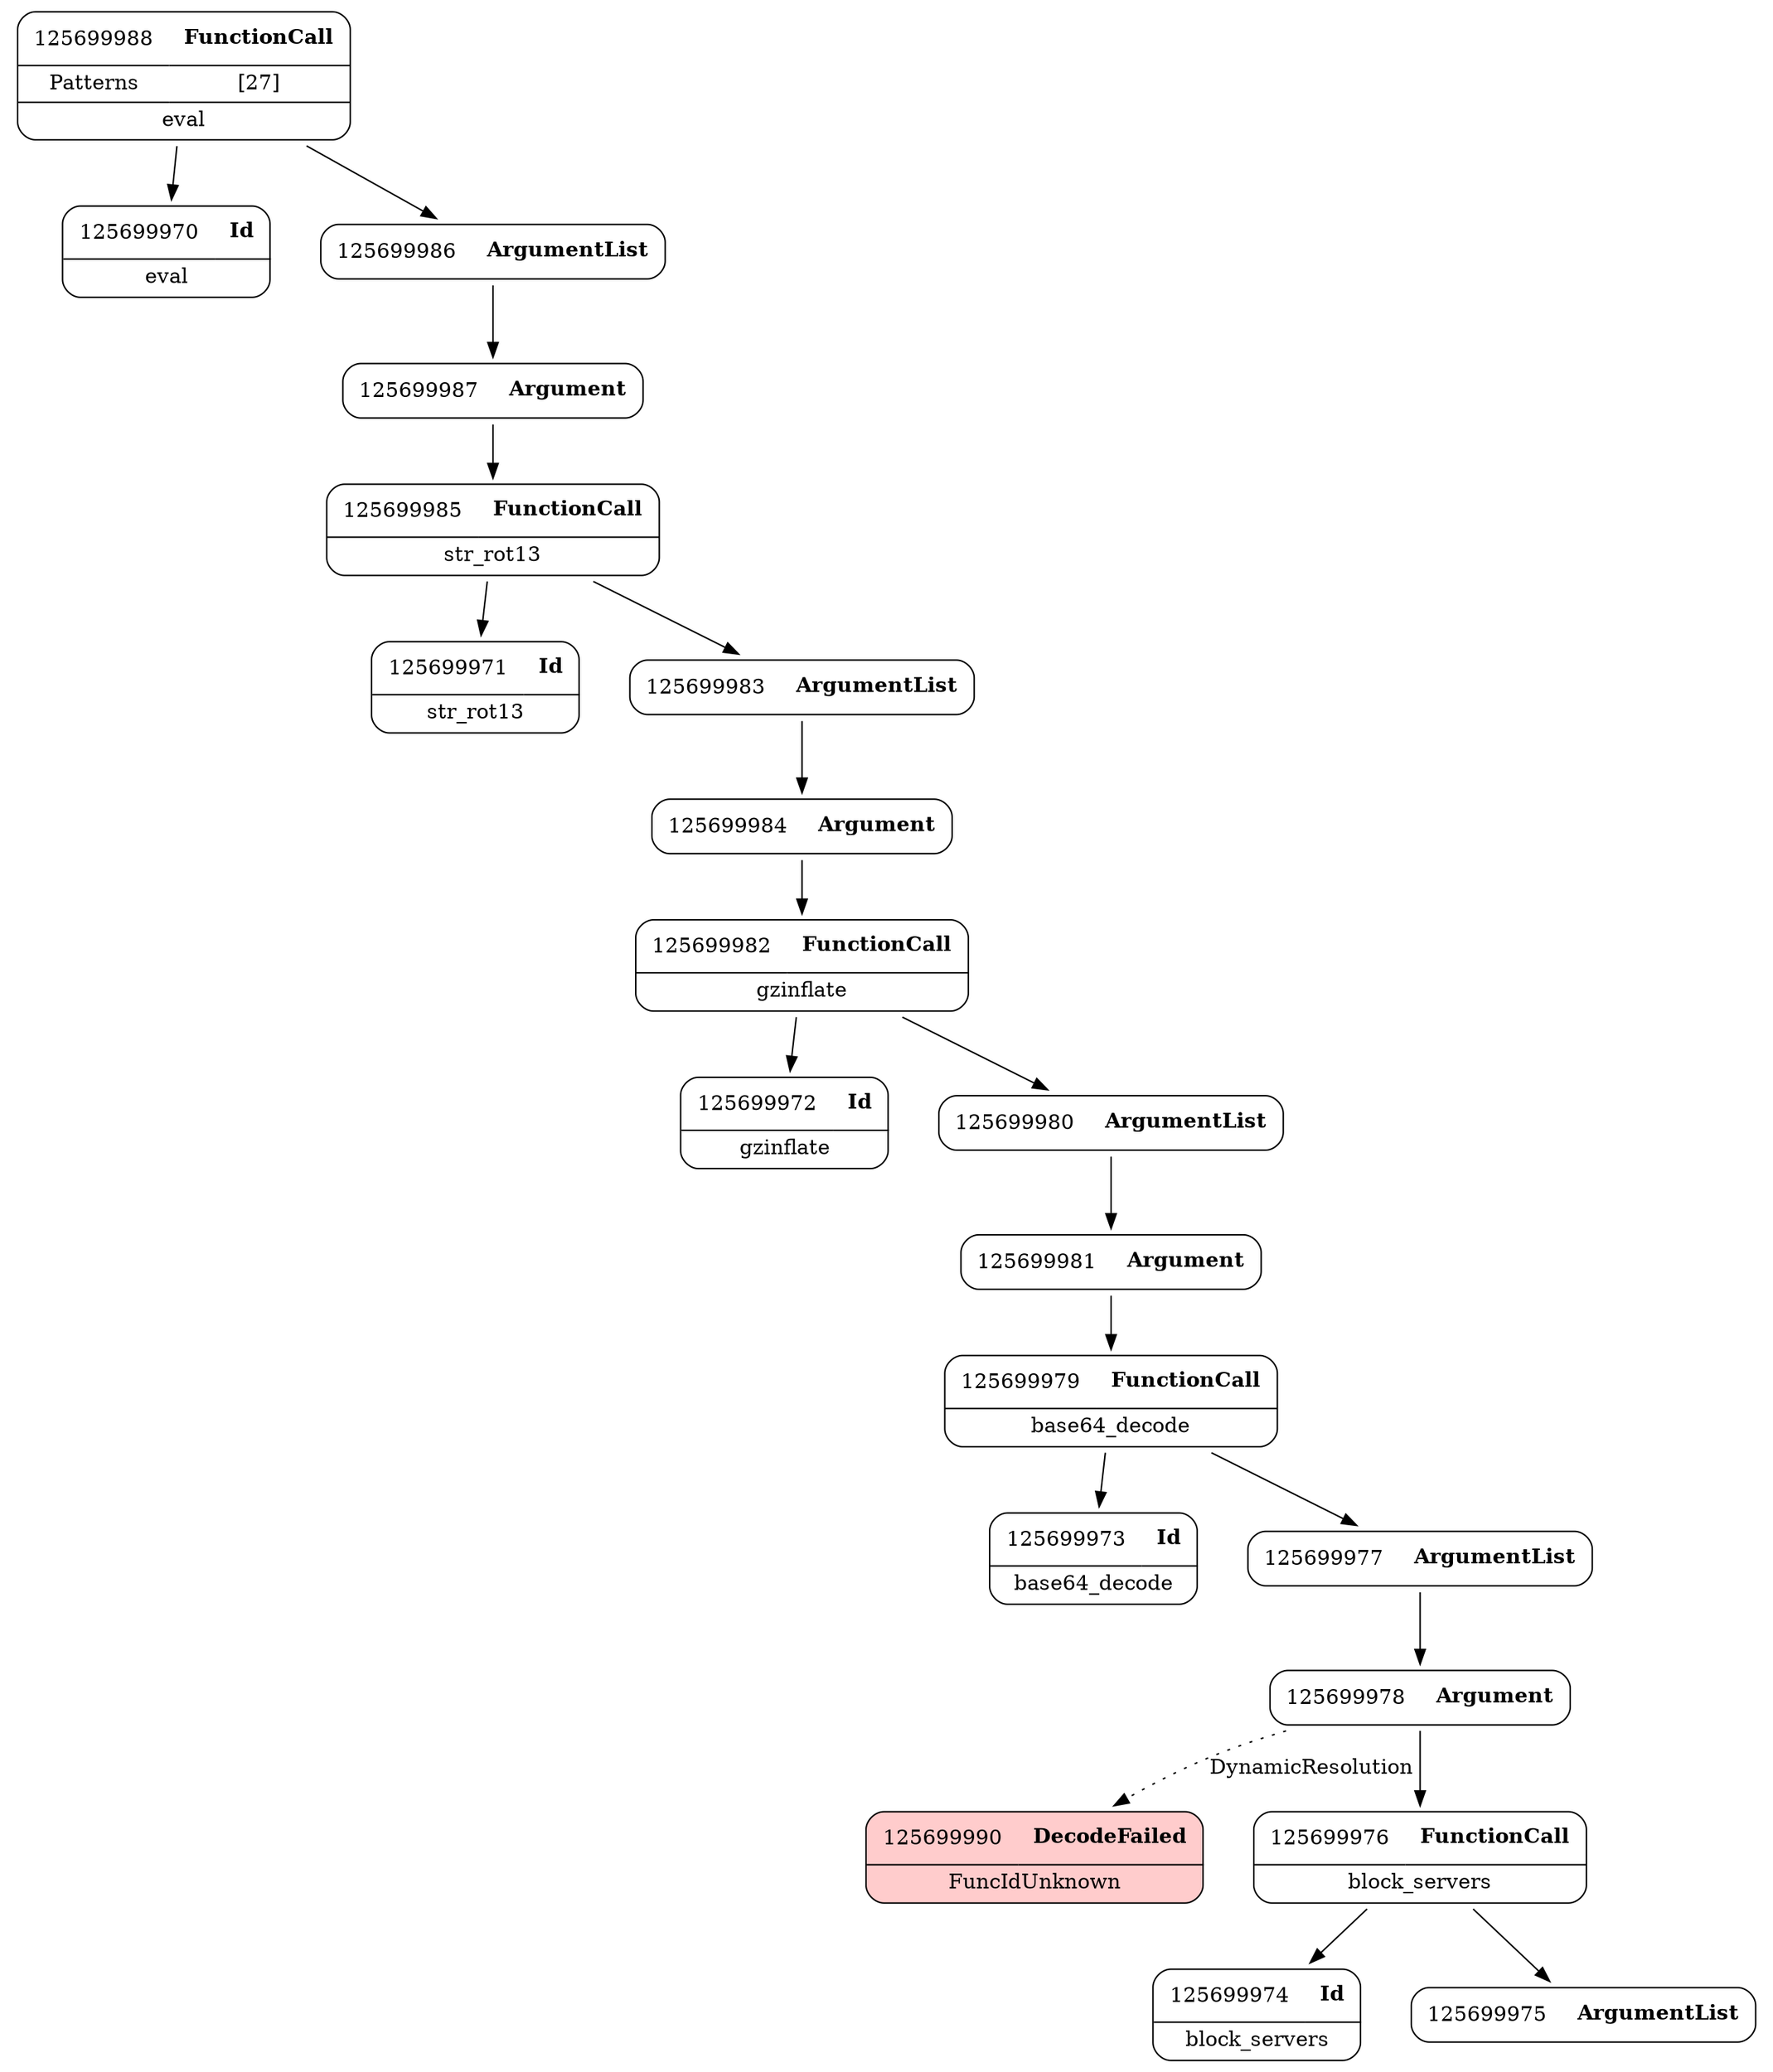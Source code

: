 digraph ast {
node [shape=none];
125699990 [label=<<TABLE border='1' cellspacing='0' cellpadding='10' style='rounded' bgcolor='#FFCCCC' ><TR><TD border='0'>125699990</TD><TD border='0'><B>DecodeFailed</B></TD></TR><HR/><TR><TD border='0' cellpadding='5' colspan='2'>FuncIdUnknown</TD></TR></TABLE>>];
125699988 [label=<<TABLE border='1' cellspacing='0' cellpadding='10' style='rounded' ><TR><TD border='0'>125699988</TD><TD border='0'><B>FunctionCall</B></TD></TR><HR/><TR><TD border='0' cellpadding='5'>Patterns</TD><TD border='0' cellpadding='5'>[27]</TD></TR><HR/><TR><TD border='0' cellpadding='5' colspan='2'>eval</TD></TR></TABLE>>];
125699988 -> 125699970 [weight=2];
125699988 -> 125699986 [weight=2];
125699986 [label=<<TABLE border='1' cellspacing='0' cellpadding='10' style='rounded' ><TR><TD border='0'>125699986</TD><TD border='0'><B>ArgumentList</B></TD></TR></TABLE>>];
125699986 -> 125699987 [weight=2];
125699987 [label=<<TABLE border='1' cellspacing='0' cellpadding='10' style='rounded' ><TR><TD border='0'>125699987</TD><TD border='0'><B>Argument</B></TD></TR></TABLE>>];
125699987 -> 125699985 [weight=2];
125699984 [label=<<TABLE border='1' cellspacing='0' cellpadding='10' style='rounded' ><TR><TD border='0'>125699984</TD><TD border='0'><B>Argument</B></TD></TR></TABLE>>];
125699984 -> 125699982 [weight=2];
125699985 [label=<<TABLE border='1' cellspacing='0' cellpadding='10' style='rounded' ><TR><TD border='0'>125699985</TD><TD border='0'><B>FunctionCall</B></TD></TR><HR/><TR><TD border='0' cellpadding='5' colspan='2'>str_rot13</TD></TR></TABLE>>];
125699985 -> 125699971 [weight=2];
125699985 -> 125699983 [weight=2];
125699982 [label=<<TABLE border='1' cellspacing='0' cellpadding='10' style='rounded' ><TR><TD border='0'>125699982</TD><TD border='0'><B>FunctionCall</B></TD></TR><HR/><TR><TD border='0' cellpadding='5' colspan='2'>gzinflate</TD></TR></TABLE>>];
125699982 -> 125699972 [weight=2];
125699982 -> 125699980 [weight=2];
125699983 [label=<<TABLE border='1' cellspacing='0' cellpadding='10' style='rounded' ><TR><TD border='0'>125699983</TD><TD border='0'><B>ArgumentList</B></TD></TR></TABLE>>];
125699983 -> 125699984 [weight=2];
125699980 [label=<<TABLE border='1' cellspacing='0' cellpadding='10' style='rounded' ><TR><TD border='0'>125699980</TD><TD border='0'><B>ArgumentList</B></TD></TR></TABLE>>];
125699980 -> 125699981 [weight=2];
125699981 [label=<<TABLE border='1' cellspacing='0' cellpadding='10' style='rounded' ><TR><TD border='0'>125699981</TD><TD border='0'><B>Argument</B></TD></TR></TABLE>>];
125699981 -> 125699979 [weight=2];
125699978 [label=<<TABLE border='1' cellspacing='0' cellpadding='10' style='rounded' ><TR><TD border='0'>125699978</TD><TD border='0'><B>Argument</B></TD></TR></TABLE>>];
125699978 -> 125699976 [weight=2];
125699978 -> 125699990 [style=dotted,label=DynamicResolution];
125699979 [label=<<TABLE border='1' cellspacing='0' cellpadding='10' style='rounded' ><TR><TD border='0'>125699979</TD><TD border='0'><B>FunctionCall</B></TD></TR><HR/><TR><TD border='0' cellpadding='5' colspan='2'>base64_decode</TD></TR></TABLE>>];
125699979 -> 125699973 [weight=2];
125699979 -> 125699977 [weight=2];
125699976 [label=<<TABLE border='1' cellspacing='0' cellpadding='10' style='rounded' ><TR><TD border='0'>125699976</TD><TD border='0'><B>FunctionCall</B></TD></TR><HR/><TR><TD border='0' cellpadding='5' colspan='2'>block_servers</TD></TR></TABLE>>];
125699976 -> 125699974 [weight=2];
125699976 -> 125699975 [weight=2];
125699977 [label=<<TABLE border='1' cellspacing='0' cellpadding='10' style='rounded' ><TR><TD border='0'>125699977</TD><TD border='0'><B>ArgumentList</B></TD></TR></TABLE>>];
125699977 -> 125699978 [weight=2];
125699974 [label=<<TABLE border='1' cellspacing='0' cellpadding='10' style='rounded' ><TR><TD border='0'>125699974</TD><TD border='0'><B>Id</B></TD></TR><HR/><TR><TD border='0' cellpadding='5' colspan='2'>block_servers</TD></TR></TABLE>>];
125699975 [label=<<TABLE border='1' cellspacing='0' cellpadding='10' style='rounded' ><TR><TD border='0'>125699975</TD><TD border='0'><B>ArgumentList</B></TD></TR></TABLE>>];
125699972 [label=<<TABLE border='1' cellspacing='0' cellpadding='10' style='rounded' ><TR><TD border='0'>125699972</TD><TD border='0'><B>Id</B></TD></TR><HR/><TR><TD border='0' cellpadding='5' colspan='2'>gzinflate</TD></TR></TABLE>>];
125699973 [label=<<TABLE border='1' cellspacing='0' cellpadding='10' style='rounded' ><TR><TD border='0'>125699973</TD><TD border='0'><B>Id</B></TD></TR><HR/><TR><TD border='0' cellpadding='5' colspan='2'>base64_decode</TD></TR></TABLE>>];
125699970 [label=<<TABLE border='1' cellspacing='0' cellpadding='10' style='rounded' ><TR><TD border='0'>125699970</TD><TD border='0'><B>Id</B></TD></TR><HR/><TR><TD border='0' cellpadding='5' colspan='2'>eval</TD></TR></TABLE>>];
125699971 [label=<<TABLE border='1' cellspacing='0' cellpadding='10' style='rounded' ><TR><TD border='0'>125699971</TD><TD border='0'><B>Id</B></TD></TR><HR/><TR><TD border='0' cellpadding='5' colspan='2'>str_rot13</TD></TR></TABLE>>];
}
